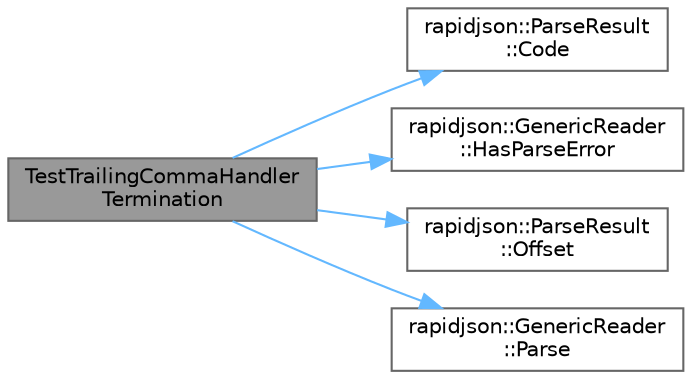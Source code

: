 digraph "TestTrailingCommaHandlerTermination"
{
 // LATEX_PDF_SIZE
  bgcolor="transparent";
  edge [fontname=Helvetica,fontsize=10,labelfontname=Helvetica,labelfontsize=10];
  node [fontname=Helvetica,fontsize=10,shape=box,height=0.2,width=0.4];
  rankdir="LR";
  Node1 [id="Node000001",label="TestTrailingCommaHandler\lTermination",height=0.2,width=0.4,color="gray40", fillcolor="grey60", style="filled", fontcolor="black",tooltip=" "];
  Node1 -> Node2 [id="edge1_Node000001_Node000002",color="steelblue1",style="solid",tooltip=" "];
  Node2 [id="Node000002",label="rapidjson::ParseResult\l::Code",height=0.2,width=0.4,color="grey40", fillcolor="white", style="filled",URL="$structrapidjson_1_1_parse_result.html#a3c6a1f7b7dc21363a255eb10a3c0e00e",tooltip="Get the error code."];
  Node1 -> Node3 [id="edge2_Node000001_Node000003",color="steelblue1",style="solid",tooltip=" "];
  Node3 [id="Node000003",label="rapidjson::GenericReader\l::HasParseError",height=0.2,width=0.4,color="grey40", fillcolor="white", style="filled",URL="$classrapidjson_1_1_generic_reader.html#ac42370c3497a0e2b6973110f298e3a59",tooltip="Whether a parse error has occurred in the last parsing."];
  Node1 -> Node4 [id="edge3_Node000001_Node000004",color="steelblue1",style="solid",tooltip=" "];
  Node4 [id="Node000004",label="rapidjson::ParseResult\l::Offset",height=0.2,width=0.4,color="grey40", fillcolor="white", style="filled",URL="$structrapidjson_1_1_parse_result.html#a85036788b0cfd1c676900de6f8260bd6",tooltip="Get the error offset, if IsError(), 0 otherwise."];
  Node1 -> Node5 [id="edge4_Node000001_Node000005",color="steelblue1",style="solid",tooltip=" "];
  Node5 [id="Node000005",label="rapidjson::GenericReader\l::Parse",height=0.2,width=0.4,color="grey40", fillcolor="white", style="filled",URL="$classrapidjson_1_1_generic_reader.html#ac9c540b77de19661f6f45e04b9b0937b",tooltip="Parse JSON text."];
}
